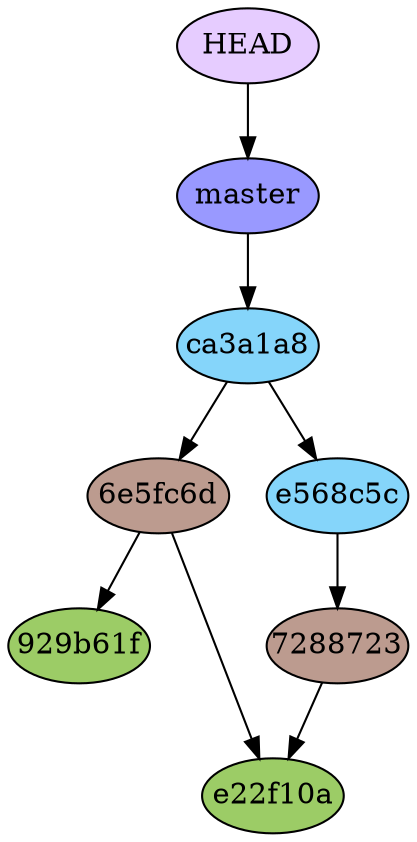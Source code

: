digraph auto {
	graph [bgcolor=transparent]
	node [fixedsize=true style=filled width=0.95]
	"929b61ffc96064fa84a186378514b18e12d246a2" [label="929b61f" fillcolor="#9ccc66"]
	e22f10a8d0151fe59d17ee3634423571d4c7bc5d [label=e22f10a fillcolor="#9ccc66"]
	"6e5fc6d1ae09b647b80e3b52256c2fb6b80d35db" [label="6e5fc6d" fillcolor="#bc9b8f"]
	"6e5fc6d1ae09b647b80e3b52256c2fb6b80d35db" -> "929b61ffc96064fa84a186378514b18e12d246a2"
	"6e5fc6d1ae09b647b80e3b52256c2fb6b80d35db" -> e22f10a8d0151fe59d17ee3634423571d4c7bc5d
	"728872378741516a1062ab4052ada63bd79ebe36" [label=7288723 fillcolor="#bc9b8f"]
	"728872378741516a1062ab4052ada63bd79ebe36" -> e22f10a8d0151fe59d17ee3634423571d4c7bc5d
	ca3a1a82acb18c29c52495eef0c22ff12c468c08 [label=ca3a1a8 fillcolor="#85d5fa"]
	ca3a1a82acb18c29c52495eef0c22ff12c468c08 -> "6e5fc6d1ae09b647b80e3b52256c2fb6b80d35db"
	ca3a1a82acb18c29c52495eef0c22ff12c468c08 -> e568c5cf96eb53abf750fd47dae107858070c1ab
	e568c5cf96eb53abf750fd47dae107858070c1ab [label=e568c5c fillcolor="#85d5fa"]
	e568c5cf96eb53abf750fd47dae107858070c1ab -> "728872378741516a1062ab4052ada63bd79ebe36"
	master [label=master fillcolor="#9999ff"]
	master -> ca3a1a82acb18c29c52495eef0c22ff12c468c08
	HEAD [label=HEAD fillcolor="#e6ccff"]
	HEAD -> master
}
